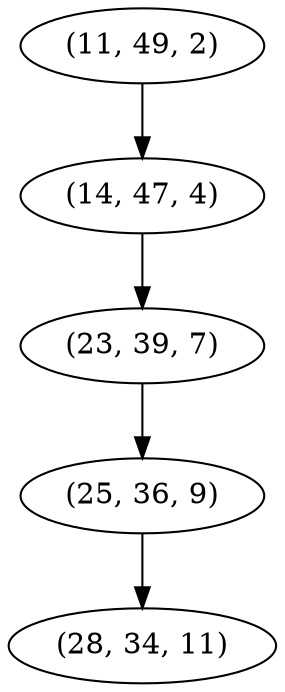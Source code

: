 digraph tree {
    "(11, 49, 2)";
    "(14, 47, 4)";
    "(23, 39, 7)";
    "(25, 36, 9)";
    "(28, 34, 11)";
    "(11, 49, 2)" -> "(14, 47, 4)";
    "(14, 47, 4)" -> "(23, 39, 7)";
    "(23, 39, 7)" -> "(25, 36, 9)";
    "(25, 36, 9)" -> "(28, 34, 11)";
}
